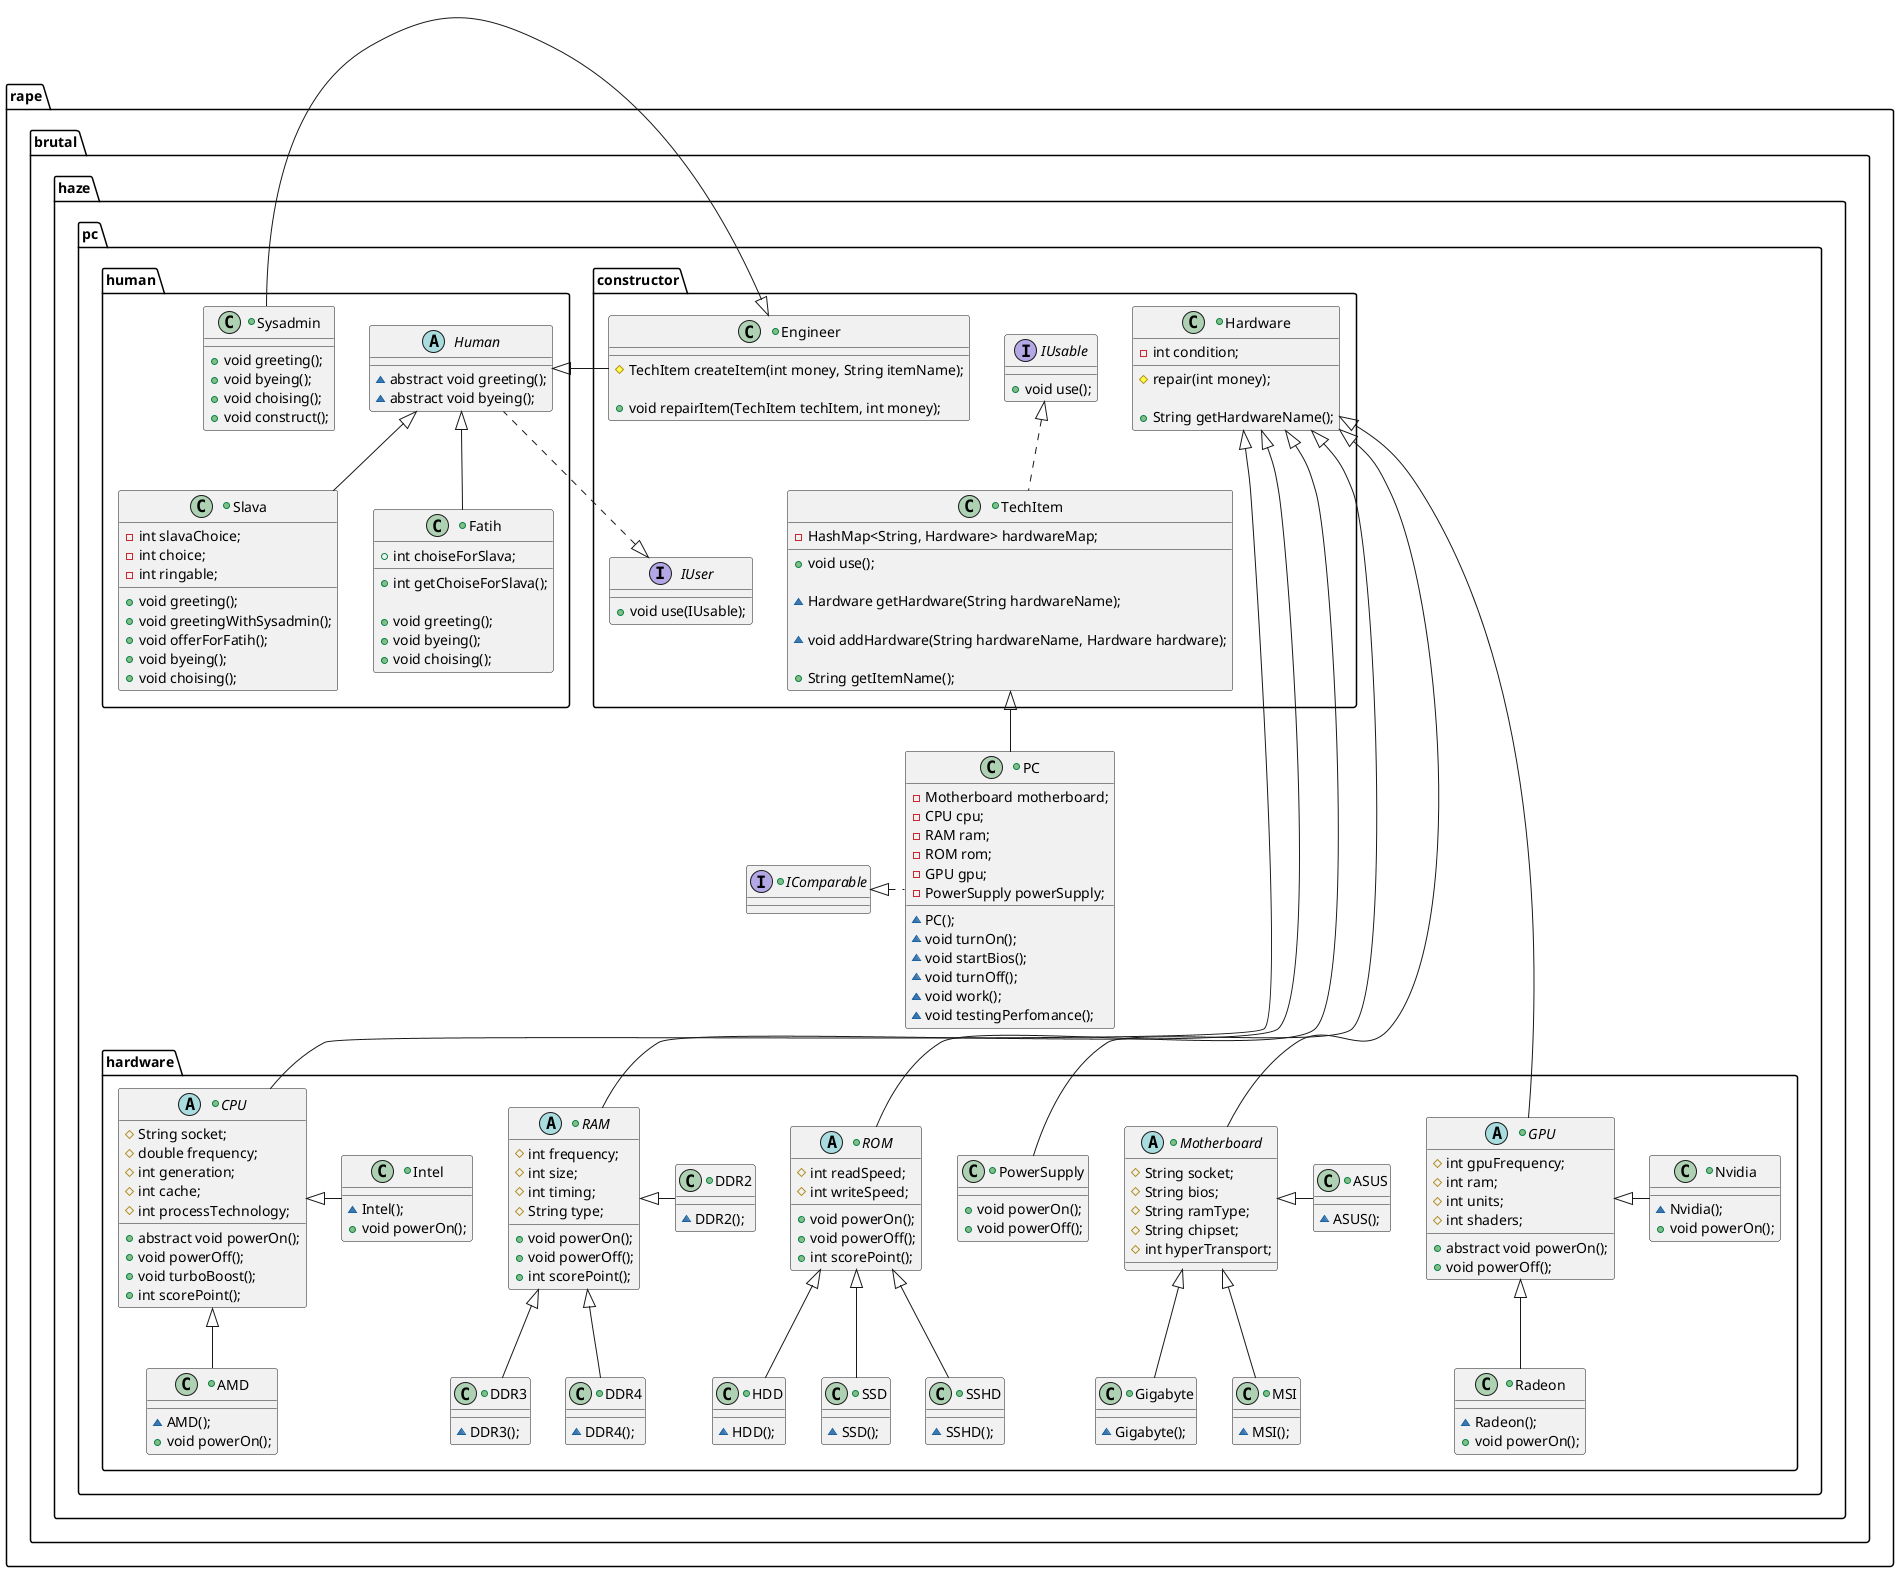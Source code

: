 @startuml

package rape.brutal.haze.pc {

    package rape.brutal.haze.pc.constructor {

        IUsable <|..TechItem

        Hardware <-[hidden]- IUser

        interface IUsable {
            +void use();
        }

        interface IUser {
            +void use(IUsable);
        }

        +class Hardware {
            -int condition;

            #repair(int money);

            +String getHardwareName();

        }

        +class Engineer {
            #TechItem createItem(int money, String itemName);

            +void repairItem(TechItem techItem, int money);
        }

        +class TechItem {
            -HashMap<String, Hardware> hardwareMap;

            +void use();

            ~Hardware getHardware(String hardwareName);

            ~void addHardware(String hardwareName, Hardware hardware);

            +String getItemName();
        }

    }

    TechItem <|-- PC
    IComparable <|.PC

    +interface IComparable {

    }

    +class PC {
        - Motherboard motherboard;
        - CPU cpu;
        - RAM ram;
        - ROM rom;
        - GPU gpu;
        - PowerSupply powerSupply;

        ~ PC();
        ~ void turnOn();
        ~ void startBios();
        ~ void turnOff();
        ~ void work();
        ~ void testingPerfomance();
    }

    package rape.brutal.haze.pc.human{

        IUser <|... Human
        Human <|-- Engineer
        Engineer <|- Sysadmin
        Human <|-- Slava
        Human <|-- Fatih

        +class Sysadmin {
            + void greeting();
            + void byeing();
            + void choising();
            + void construct();
        }

        +class Slava {
            - int slavaChoice;
            - int choice;
            - int ringable;

            + void greeting();
            + void greetingWithSysadmin();
            + void offerForFatih();
            + void byeing();
            + void choising();
        }

        abstract class Human {
            ~ abstract void greeting();
            ~ abstract void byeing();
        }

        +class Fatih {
            + int choiseForSlava;
            + int getChoiseForSlava();

            +void greeting();
            + void byeing();
            + void choising();
        }
    }

    package rape.brutal.haze.pc.hardware {

        Hardware <|--- Motherboard
        Hardware <|--- GPU
        Hardware <|---- CPU
        Hardware <|---- RAM
        Hardware <|---- ROM
        Hardware <|---- PowerSupply

        Motherboard <|- ASUS
        Motherboard <|-- Gigabyte
        Motherboard <|-- MSI

        GPU <|- Nvidia
        GPU <|-- Radeon

        CPU <|- Intel
        CPU <|-- AMD

        RAM <|- DDR2
        RAM <|-- DDR3
        RAM <|-- DDR4

        ROM <|-- HDD
        ROM <|-- SSD
        ROM <|-- SSHD

        +class PowerSupply {
            + void powerOn();
            + void powerOff();
        }

        +class HDD {
            ~ HDD();
        }

        +class ASUS {
            ~ ASUS();
        }

        +class Gigabyte {
            ~ Gigabyte();
        }

        +class MSI {
            ~ MSI();
        }

        +abstract class Motherboard {
            # String socket;
            # String bios;
            # String ramType;
            # String chipset;
            # int hyperTransport;
        }

        +abstract class ROM {
            # int readSpeed;
            # int writeSpeed;

            + void powerOn();
            + void powerOff();
            + int scorePoint();
        }

        +class SSD {
            ~ SSD();
        }

        +class SSHD {
            ~ SSHD();
        }

        +class DDR2 {
            ~ DDR2();
        }

        +class DDR3 {
            ~ DDR3();
        }

        +class DDR4 {
            ~ DDR4();
        }

        +abstract class RAM {
            # int frequency;
            # int size;
            # int timing;
            # String type;

            + void powerOn();
            + void powerOff();
            + int scorePoint();
        }

        +abstract class GPU {
            # int gpuFrequency;
            # int ram;
            # int units;
            # int shaders;

            + abstract void powerOn();
            + void powerOff();
        }

        +class Nvidia {
            ~ Nvidia();
            + void powerOn();
        }

        +class Radeon {
            ~ Radeon();
            + void powerOn();
        }

        +abstract class CPU {
            # String socket;
            # double frequency;
            # int generation;
            # int cache;
            # int processTechnology;

            + abstract void powerOn();
            + void powerOff();
            + void turboBoost();
            + int scorePoint();
        }

        +class AMD {
            ~ AMD();
            + void powerOn();
        }

        +class Intel {
            ~ Intel();
            + void powerOn();
        }

    }

}

@enduml